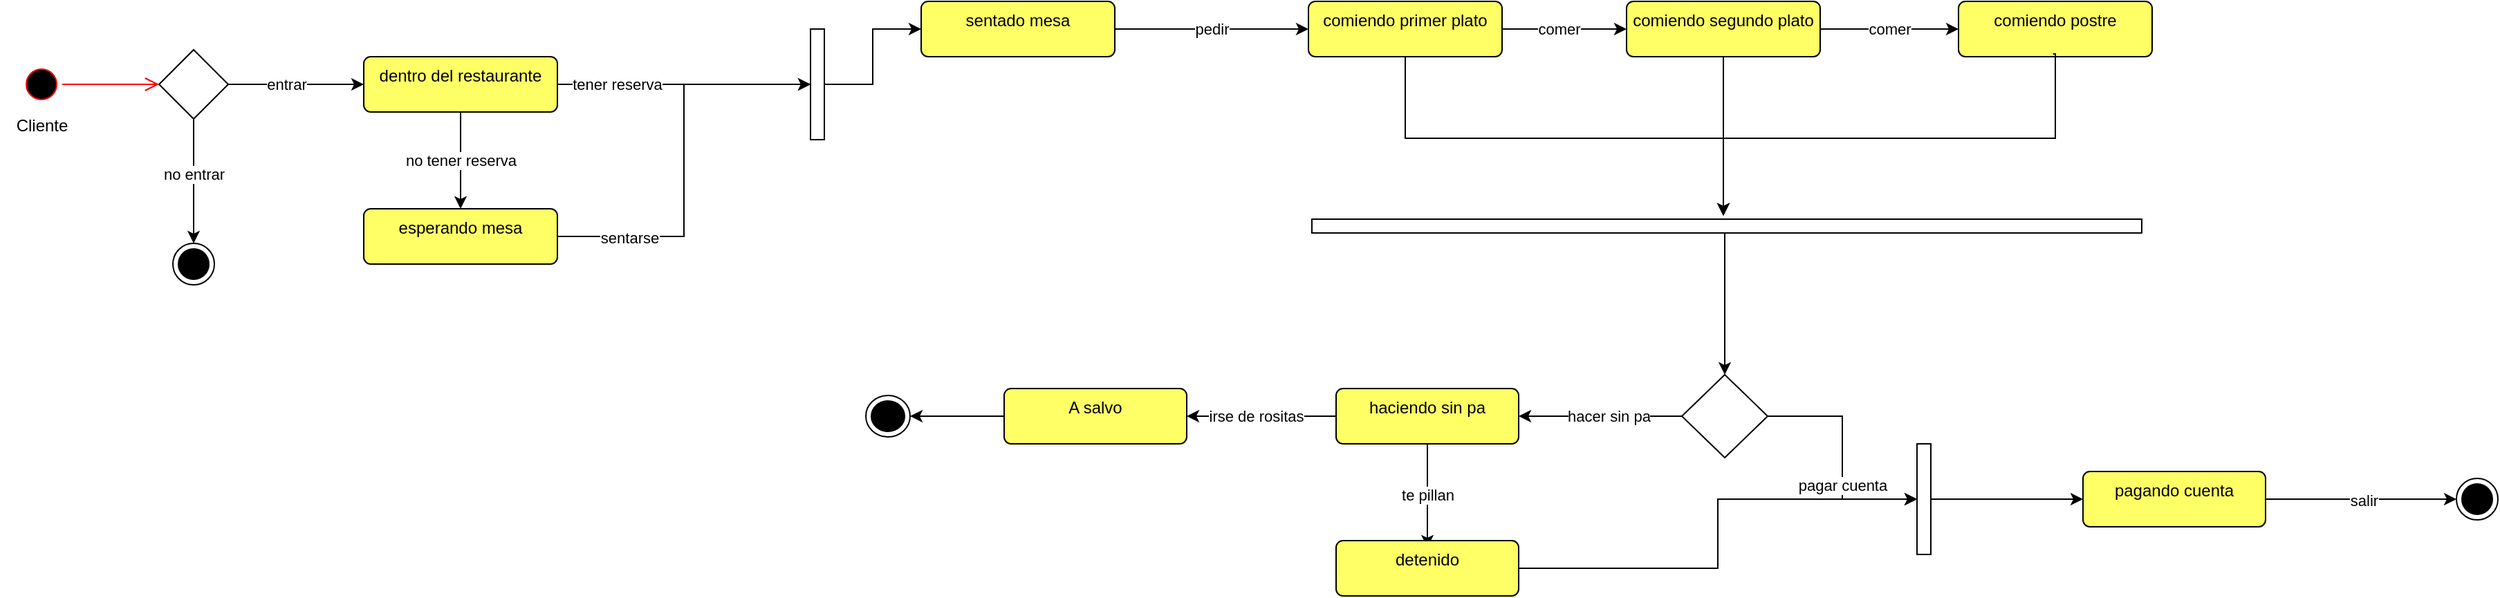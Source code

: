 <mxfile>
    <diagram name="Página-1" id="BYmf_tjWOzJc0el8eTYo">
        <mxGraphModel dx="1577" dy="563" grid="1" gridSize="10" guides="1" tooltips="1" connect="1" arrows="1" fold="1" page="1" pageScale="1" pageWidth="827" pageHeight="1169" math="0" shadow="0">
            <root>
                <mxCell id="0"/>
                <mxCell id="1" parent="0"/>
                <mxCell id="3XHunrMzsRMKv6edr7PR-1" value="" style="ellipse;html=1;shape=startState;fillColor=#000000;strokeColor=#ff0000;" parent="1" vertex="1">
                    <mxGeometry x="-401" y="220" width="30" height="30" as="geometry"/>
                </mxCell>
                <mxCell id="3XHunrMzsRMKv6edr7PR-2" value="" style="edgeStyle=orthogonalEdgeStyle;html=1;verticalAlign=bottom;endArrow=open;endSize=8;strokeColor=#ff0000;rounded=0;entryX=0;entryY=0.5;entryDx=0;entryDy=0;" parent="1" source="3XHunrMzsRMKv6edr7PR-1" target="3XHunrMzsRMKv6edr7PR-5" edge="1">
                    <mxGeometry relative="1" as="geometry">
                        <mxPoint x="-291" y="235" as="targetPoint"/>
                    </mxGeometry>
                </mxCell>
                <mxCell id="3XHunrMzsRMKv6edr7PR-3" value="Cliente" style="text;html=1;align=center;verticalAlign=middle;resizable=0;points=[];autosize=1;strokeColor=none;fillColor=none;" parent="1" vertex="1">
                    <mxGeometry x="-416" y="250" width="60" height="30" as="geometry"/>
                </mxCell>
                <mxCell id="3XHunrMzsRMKv6edr7PR-6" style="edgeStyle=orthogonalEdgeStyle;rounded=0;orthogonalLoop=1;jettySize=auto;html=1;entryX=0;entryY=0.5;entryDx=0;entryDy=0;" parent="1" source="3XHunrMzsRMKv6edr7PR-5" target="3XHunrMzsRMKv6edr7PR-61" edge="1">
                    <mxGeometry relative="1" as="geometry">
                        <mxPoint x="-163" y="150" as="targetPoint"/>
                    </mxGeometry>
                </mxCell>
                <mxCell id="3XHunrMzsRMKv6edr7PR-7" value="entrar" style="edgeLabel;html=1;align=center;verticalAlign=middle;resizable=0;points=[];" parent="3XHunrMzsRMKv6edr7PR-6" vertex="1" connectable="0">
                    <mxGeometry x="-0.14" y="-3" relative="1" as="geometry">
                        <mxPoint y="-3" as="offset"/>
                    </mxGeometry>
                </mxCell>
                <mxCell id="3XHunrMzsRMKv6edr7PR-9" style="edgeStyle=orthogonalEdgeStyle;rounded=0;orthogonalLoop=1;jettySize=auto;html=1;entryX=0.5;entryY=0;entryDx=0;entryDy=0;" parent="1" source="3XHunrMzsRMKv6edr7PR-5" target="3XHunrMzsRMKv6edr7PR-10" edge="1">
                    <mxGeometry relative="1" as="geometry">
                        <mxPoint x="-276" y="350" as="targetPoint"/>
                    </mxGeometry>
                </mxCell>
                <mxCell id="3XHunrMzsRMKv6edr7PR-5" value="" style="rhombus;whiteSpace=wrap;html=1;" parent="1" vertex="1">
                    <mxGeometry x="-301" y="210" width="50" height="50" as="geometry"/>
                </mxCell>
                <mxCell id="3XHunrMzsRMKv6edr7PR-8" value="no entrar" style="edgeLabel;html=1;align=center;verticalAlign=middle;resizable=0;points=[];" parent="1" vertex="1" connectable="0">
                    <mxGeometry x="-276" y="300" as="geometry"/>
                </mxCell>
                <mxCell id="3XHunrMzsRMKv6edr7PR-10" value="" style="ellipse;html=1;shape=endState;fillColor=strokeColor;" parent="1" vertex="1">
                    <mxGeometry x="-291" y="350" width="30" height="30" as="geometry"/>
                </mxCell>
                <mxCell id="3XHunrMzsRMKv6edr7PR-20" style="edgeStyle=orthogonalEdgeStyle;rounded=0;orthogonalLoop=1;jettySize=auto;html=1;entryX=0;entryY=0.5;entryDx=0;entryDy=0;" parent="1" source="3XHunrMzsRMKv6edr7PR-15" target="3XHunrMzsRMKv6edr7PR-22" edge="1">
                    <mxGeometry relative="1" as="geometry">
                        <mxPoint x="750" y="195" as="targetPoint"/>
                    </mxGeometry>
                </mxCell>
                <mxCell id="3XHunrMzsRMKv6edr7PR-21" value="comer" style="edgeLabel;html=1;align=center;verticalAlign=middle;resizable=0;points=[];" parent="3XHunrMzsRMKv6edr7PR-20" vertex="1" connectable="0">
                    <mxGeometry x="-0.097" relative="1" as="geometry">
                        <mxPoint as="offset"/>
                    </mxGeometry>
                </mxCell>
                <mxCell id="3XHunrMzsRMKv6edr7PR-26" style="edgeStyle=orthogonalEdgeStyle;rounded=0;orthogonalLoop=1;jettySize=auto;html=1;" parent="1" source="3XHunrMzsRMKv6edr7PR-15" edge="1">
                    <mxGeometry relative="1" as="geometry">
                        <mxPoint x="830" y="330" as="targetPoint"/>
                        <Array as="points">
                            <mxPoint x="600" y="274"/>
                            <mxPoint x="830" y="274"/>
                        </Array>
                    </mxGeometry>
                </mxCell>
                <mxCell id="3XHunrMzsRMKv6edr7PR-15" value="&lt;font color=&quot;#000000&quot;&gt;comiendo primer plato&lt;/font&gt;" style="html=1;align=center;verticalAlign=top;rounded=1;absoluteArcSize=1;arcSize=10;dashed=0;whiteSpace=wrap;fillColor=#FFFF66;" parent="1" vertex="1">
                    <mxGeometry x="530" y="175" width="140" height="40" as="geometry"/>
                </mxCell>
                <mxCell id="3XHunrMzsRMKv6edr7PR-19" value="" style="html=1;points=[[0,0,0,0,5],[0,1,0,0,-5],[1,0,0,0,5],[1,1,0,0,-5]];perimeter=orthogonalPerimeter;outlineConnect=0;targetShapes=umlLifeline;portConstraint=eastwest;newEdgeStyle={&quot;curved&quot;:0,&quot;rounded&quot;:0};rotation=90;" parent="1" vertex="1">
                    <mxGeometry x="827.5" y="37.5" width="10" height="600" as="geometry"/>
                </mxCell>
                <mxCell id="3XHunrMzsRMKv6edr7PR-24" style="edgeStyle=orthogonalEdgeStyle;rounded=0;orthogonalLoop=1;jettySize=auto;html=1;entryX=0;entryY=0.5;entryDx=0;entryDy=0;entryPerimeter=0;" parent="1" source="3XHunrMzsRMKv6edr7PR-22" target="3XHunrMzsRMKv6edr7PR-25" edge="1">
                    <mxGeometry relative="1" as="geometry">
                        <mxPoint x="1000" y="195" as="targetPoint"/>
                    </mxGeometry>
                </mxCell>
                <mxCell id="3XHunrMzsRMKv6edr7PR-22" value="&lt;font color=&quot;#000000&quot;&gt;comiendo segundo plato&lt;/font&gt;" style="html=1;align=center;verticalAlign=top;rounded=1;absoluteArcSize=1;arcSize=10;dashed=0;whiteSpace=wrap;fillColor=#FFFF66;" parent="1" vertex="1">
                    <mxGeometry x="760" y="175" width="140" height="40" as="geometry"/>
                </mxCell>
                <mxCell id="3XHunrMzsRMKv6edr7PR-23" value="comer" style="edgeLabel;html=1;align=center;verticalAlign=middle;resizable=0;points=[];" parent="1" vertex="1" connectable="0">
                    <mxGeometry x="949.999" y="195" as="geometry"/>
                </mxCell>
                <mxCell id="3XHunrMzsRMKv6edr7PR-25" value="&lt;font color=&quot;#000000&quot;&gt;comiendo postre&lt;/font&gt;" style="html=1;align=center;verticalAlign=top;rounded=1;absoluteArcSize=1;arcSize=10;dashed=0;whiteSpace=wrap;fillColor=#FFFF66;" parent="1" vertex="1">
                    <mxGeometry x="1000" y="175" width="140" height="40" as="geometry"/>
                </mxCell>
                <mxCell id="3XHunrMzsRMKv6edr7PR-27" style="edgeStyle=orthogonalEdgeStyle;rounded=0;orthogonalLoop=1;jettySize=auto;html=1;exitX=0.488;exitY=0.95;exitDx=0;exitDy=0;exitPerimeter=0;" parent="1" source="3XHunrMzsRMKv6edr7PR-25" edge="1">
                    <mxGeometry relative="1" as="geometry">
                        <mxPoint x="1070" y="240" as="sourcePoint"/>
                        <mxPoint x="830" y="330" as="targetPoint"/>
                        <Array as="points">
                            <mxPoint x="1070" y="213"/>
                            <mxPoint x="1070" y="274"/>
                            <mxPoint x="830" y="274"/>
                        </Array>
                    </mxGeometry>
                </mxCell>
                <mxCell id="3XHunrMzsRMKv6edr7PR-28" style="edgeStyle=orthogonalEdgeStyle;rounded=0;orthogonalLoop=1;jettySize=auto;html=1;" parent="1" source="3XHunrMzsRMKv6edr7PR-22" edge="1">
                    <mxGeometry relative="1" as="geometry">
                        <mxPoint x="830" y="330" as="targetPoint"/>
                    </mxGeometry>
                </mxCell>
                <mxCell id="3XHunrMzsRMKv6edr7PR-30" value="" style="endArrow=classic;html=1;rounded=0;entryX=0.5;entryY=0;entryDx=0;entryDy=0;" parent="1" source="3XHunrMzsRMKv6edr7PR-19" target="3XHunrMzsRMKv6edr7PR-32" edge="1">
                    <mxGeometry width="50" height="50" relative="1" as="geometry">
                        <mxPoint x="830" y="420" as="sourcePoint"/>
                        <mxPoint x="860" y="440" as="targetPoint"/>
                    </mxGeometry>
                </mxCell>
                <mxCell id="3XHunrMzsRMKv6edr7PR-33" style="edgeStyle=orthogonalEdgeStyle;rounded=0;orthogonalLoop=1;jettySize=auto;html=1;" parent="1" source="3XHunrMzsRMKv6edr7PR-32" target="3XHunrMzsRMKv6edr7PR-40" edge="1">
                    <mxGeometry relative="1" as="geometry">
                        <mxPoint x="595.95" y="474.28" as="targetPoint"/>
                    </mxGeometry>
                </mxCell>
                <mxCell id="3XHunrMzsRMKv6edr7PR-34" value="hacer sin pa" style="edgeLabel;html=1;align=center;verticalAlign=middle;resizable=0;points=[];" parent="3XHunrMzsRMKv6edr7PR-33" vertex="1" connectable="0">
                    <mxGeometry x="-0.098" y="-2" relative="1" as="geometry">
                        <mxPoint y="2" as="offset"/>
                    </mxGeometry>
                </mxCell>
                <mxCell id="3XHunrMzsRMKv6edr7PR-53" style="edgeStyle=orthogonalEdgeStyle;rounded=0;orthogonalLoop=1;jettySize=auto;html=1;" parent="1" source="3XHunrMzsRMKv6edr7PR-32" target="3XHunrMzsRMKv6edr7PR-81" edge="1">
                    <mxGeometry relative="1" as="geometry">
                        <mxPoint x="1020" y="475" as="targetPoint"/>
                    </mxGeometry>
                </mxCell>
                <mxCell id="3XHunrMzsRMKv6edr7PR-54" value="pagar cuenta" style="edgeLabel;html=1;align=center;verticalAlign=middle;resizable=0;points=[];" parent="3XHunrMzsRMKv6edr7PR-53" vertex="1" connectable="0">
                    <mxGeometry x="-0.062" relative="1" as="geometry">
                        <mxPoint y="25" as="offset"/>
                    </mxGeometry>
                </mxCell>
                <mxCell id="3XHunrMzsRMKv6edr7PR-32" value="" style="rhombus;whiteSpace=wrap;html=1;" parent="1" vertex="1">
                    <mxGeometry x="800" y="445" width="62" height="60" as="geometry"/>
                </mxCell>
                <mxCell id="3XHunrMzsRMKv6edr7PR-41" style="edgeStyle=orthogonalEdgeStyle;rounded=0;orthogonalLoop=1;jettySize=auto;html=1;entryX=0.5;entryY=0.125;entryDx=0;entryDy=0;entryPerimeter=0;" parent="1" source="3XHunrMzsRMKv6edr7PR-40" target="3XHunrMzsRMKv6edr7PR-44" edge="1">
                    <mxGeometry relative="1" as="geometry">
                        <mxPoint x="620" y="560" as="targetPoint"/>
                    </mxGeometry>
                </mxCell>
                <mxCell id="3XHunrMzsRMKv6edr7PR-43" value="te pillan" style="edgeLabel;html=1;align=center;verticalAlign=middle;resizable=0;points=[];" parent="3XHunrMzsRMKv6edr7PR-41" vertex="1" connectable="0">
                    <mxGeometry x="-0.017" y="-5" relative="1" as="geometry">
                        <mxPoint x="5" as="offset"/>
                    </mxGeometry>
                </mxCell>
                <mxCell id="3XHunrMzsRMKv6edr7PR-79" style="edgeStyle=orthogonalEdgeStyle;rounded=0;orthogonalLoop=1;jettySize=auto;html=1;" parent="1" source="3XHunrMzsRMKv6edr7PR-44" target="3XHunrMzsRMKv6edr7PR-81" edge="1">
                    <mxGeometry relative="1" as="geometry">
                        <mxPoint x="790" y="585" as="targetPoint"/>
                    </mxGeometry>
                </mxCell>
                <mxCell id="3XHunrMzsRMKv6edr7PR-42" style="edgeStyle=orthogonalEdgeStyle;rounded=0;orthogonalLoop=1;jettySize=auto;html=1;" parent="1" source="3XHunrMzsRMKv6edr7PR-40" target="3XHunrMzsRMKv6edr7PR-47" edge="1">
                    <mxGeometry relative="1" as="geometry">
                        <mxPoint x="450" y="475" as="targetPoint"/>
                    </mxGeometry>
                </mxCell>
                <mxCell id="3XHunrMzsRMKv6edr7PR-48" value="irse de rositas" style="edgeLabel;html=1;align=center;verticalAlign=middle;resizable=0;points=[];" parent="3XHunrMzsRMKv6edr7PR-42" vertex="1" connectable="0">
                    <mxGeometry x="0.072" relative="1" as="geometry">
                        <mxPoint as="offset"/>
                    </mxGeometry>
                </mxCell>
                <mxCell id="3XHunrMzsRMKv6edr7PR-40" value="&lt;font color=&quot;#000000&quot;&gt;haciendo sin pa&lt;/font&gt;" style="html=1;align=center;verticalAlign=top;rounded=1;absoluteArcSize=1;arcSize=10;dashed=0;whiteSpace=wrap;fillColor=#FFFF66;" parent="1" vertex="1">
                    <mxGeometry x="550" y="455" width="132" height="40" as="geometry"/>
                </mxCell>
                <mxCell id="3XHunrMzsRMKv6edr7PR-44" value="&lt;font color=&quot;#000000&quot;&gt;detenido&lt;/font&gt;" style="html=1;align=center;verticalAlign=top;rounded=1;absoluteArcSize=1;arcSize=10;dashed=0;whiteSpace=wrap;fillColor=#FFFF66;" parent="1" vertex="1">
                    <mxGeometry x="550" y="565" width="132" height="40" as="geometry"/>
                </mxCell>
                <mxCell id="3XHunrMzsRMKv6edr7PR-50" style="edgeStyle=orthogonalEdgeStyle;rounded=0;orthogonalLoop=1;jettySize=auto;html=1;entryX=1;entryY=0.5;entryDx=0;entryDy=0;" parent="1" source="3XHunrMzsRMKv6edr7PR-47" target="3XHunrMzsRMKv6edr7PR-49" edge="1">
                    <mxGeometry relative="1" as="geometry"/>
                </mxCell>
                <mxCell id="3XHunrMzsRMKv6edr7PR-47" value="&lt;font color=&quot;#000000&quot;&gt;A salvo&lt;/font&gt;" style="html=1;align=center;verticalAlign=top;rounded=1;absoluteArcSize=1;arcSize=10;dashed=0;whiteSpace=wrap;fillColor=#FFFF66;" parent="1" vertex="1">
                    <mxGeometry x="310" y="455" width="132" height="40" as="geometry"/>
                </mxCell>
                <mxCell id="3XHunrMzsRMKv6edr7PR-49" value="" style="ellipse;html=1;shape=endState;fillColor=strokeColor;" parent="1" vertex="1">
                    <mxGeometry x="210" y="460" width="32" height="30" as="geometry"/>
                </mxCell>
                <mxCell id="3XHunrMzsRMKv6edr7PR-56" style="edgeStyle=orthogonalEdgeStyle;rounded=0;orthogonalLoop=1;jettySize=auto;html=1;entryX=0;entryY=0.5;entryDx=0;entryDy=0;" parent="1" source="3XHunrMzsRMKv6edr7PR-55" target="3XHunrMzsRMKv6edr7PR-60" edge="1">
                    <mxGeometry relative="1" as="geometry">
                        <mxPoint x="1340" y="525" as="targetPoint"/>
                    </mxGeometry>
                </mxCell>
                <mxCell id="3XHunrMzsRMKv6edr7PR-57" value="salir" style="edgeLabel;html=1;align=center;verticalAlign=middle;resizable=0;points=[];" parent="3XHunrMzsRMKv6edr7PR-56" vertex="1" connectable="0">
                    <mxGeometry x="0.032" y="-1" relative="1" as="geometry">
                        <mxPoint as="offset"/>
                    </mxGeometry>
                </mxCell>
                <mxCell id="3XHunrMzsRMKv6edr7PR-55" value="pagando cuenta" style="html=1;align=center;verticalAlign=top;rounded=1;absoluteArcSize=1;arcSize=10;dashed=0;whiteSpace=wrap;fillColor=#FFFF66;" parent="1" vertex="1">
                    <mxGeometry x="1090" y="515" width="132" height="40" as="geometry"/>
                </mxCell>
                <mxCell id="3XHunrMzsRMKv6edr7PR-60" value="" style="ellipse;html=1;shape=endState;fillColor=strokeColor;" parent="1" vertex="1">
                    <mxGeometry x="1360" y="520" width="30" height="30" as="geometry"/>
                </mxCell>
                <mxCell id="3XHunrMzsRMKv6edr7PR-62" style="edgeStyle=orthogonalEdgeStyle;rounded=0;orthogonalLoop=1;jettySize=auto;html=1;exitX=1;exitY=0.5;exitDx=0;exitDy=0;" parent="1" source="3XHunrMzsRMKv6edr7PR-61" target="3XHunrMzsRMKv6edr7PR-76" edge="1">
                    <mxGeometry relative="1" as="geometry">
                        <mxPoint x="140.0" y="162" as="targetPoint"/>
                    </mxGeometry>
                </mxCell>
                <mxCell id="3XHunrMzsRMKv6edr7PR-63" value="tener reserva" style="edgeLabel;html=1;align=center;verticalAlign=middle;resizable=0;points=[];" parent="3XHunrMzsRMKv6edr7PR-62" vertex="1" connectable="0">
                    <mxGeometry x="-0.148" y="2" relative="1" as="geometry">
                        <mxPoint x="-35" y="2" as="offset"/>
                    </mxGeometry>
                </mxCell>
                <mxCell id="3XHunrMzsRMKv6edr7PR-64" style="edgeStyle=orthogonalEdgeStyle;rounded=0;orthogonalLoop=1;jettySize=auto;html=1;entryX=0.5;entryY=0;entryDx=0;entryDy=0;exitX=0.5;exitY=1;exitDx=0;exitDy=0;" parent="1" source="3XHunrMzsRMKv6edr7PR-61" target="3XHunrMzsRMKv6edr7PR-66" edge="1">
                    <mxGeometry relative="1" as="geometry">
                        <mxPoint x="-23" y="335" as="targetPoint"/>
                    </mxGeometry>
                </mxCell>
                <mxCell id="3XHunrMzsRMKv6edr7PR-65" value="no tener reserva" style="edgeLabel;html=1;align=center;verticalAlign=middle;resizable=0;points=[];" parent="3XHunrMzsRMKv6edr7PR-64" vertex="1" connectable="0">
                    <mxGeometry x="-0.065" y="2" relative="1" as="geometry">
                        <mxPoint x="-2" y="2" as="offset"/>
                    </mxGeometry>
                </mxCell>
                <mxCell id="3XHunrMzsRMKv6edr7PR-61" value="&lt;font color=&quot;#000000&quot;&gt;dentro del restaurante&lt;/font&gt;" style="html=1;align=center;verticalAlign=top;rounded=1;absoluteArcSize=1;arcSize=10;dashed=0;whiteSpace=wrap;fillColor=#FFFF66;" parent="1" vertex="1">
                    <mxGeometry x="-153" y="215" width="140" height="40" as="geometry"/>
                </mxCell>
                <mxCell id="3XHunrMzsRMKv6edr7PR-66" value="&lt;font color=&quot;#000000&quot;&gt;esperando mesa&lt;/font&gt;" style="html=1;align=center;verticalAlign=top;rounded=1;absoluteArcSize=1;arcSize=10;dashed=0;whiteSpace=wrap;fillColor=#FFFF66;" parent="1" vertex="1">
                    <mxGeometry x="-153" y="325" width="140" height="40" as="geometry"/>
                </mxCell>
                <mxCell id="3XHunrMzsRMKv6edr7PR-70" style="edgeStyle=orthogonalEdgeStyle;rounded=0;orthogonalLoop=1;jettySize=auto;html=1;curved=0;exitX=1;exitY=0.5;exitDx=0;exitDy=0;" parent="1" source="3XHunrMzsRMKv6edr7PR-77" target="3XHunrMzsRMKv6edr7PR-15" edge="1">
                    <mxGeometry relative="1" as="geometry">
                        <mxPoint x="404" y="197" as="sourcePoint"/>
                    </mxGeometry>
                </mxCell>
                <mxCell id="3XHunrMzsRMKv6edr7PR-71" value="pedir" style="edgeLabel;html=1;align=center;verticalAlign=middle;resizable=0;points=[];" parent="1" vertex="1" connectable="0">
                    <mxGeometry x="459.999" y="194.997" as="geometry"/>
                </mxCell>
                <mxCell id="3XHunrMzsRMKv6edr7PR-74" value="" style="edgeStyle=orthogonalEdgeStyle;rounded=0;orthogonalLoop=1;jettySize=auto;html=1;exitX=1;exitY=0.5;exitDx=0;exitDy=0;" parent="1" source="3XHunrMzsRMKv6edr7PR-66" target="3XHunrMzsRMKv6edr7PR-76" edge="1">
                    <mxGeometry relative="1" as="geometry">
                        <mxPoint x="150" y="235" as="sourcePoint"/>
                        <mxPoint x="160.0" y="235" as="targetPoint"/>
                    </mxGeometry>
                </mxCell>
                <mxCell id="3XHunrMzsRMKv6edr7PR-75" value="sentarse" style="edgeLabel;html=1;align=center;verticalAlign=middle;resizable=0;points=[];" parent="3XHunrMzsRMKv6edr7PR-74" vertex="1" connectable="0">
                    <mxGeometry x="-0.644" y="-1" relative="1" as="geometry">
                        <mxPoint as="offset"/>
                    </mxGeometry>
                </mxCell>
                <mxCell id="3XHunrMzsRMKv6edr7PR-78" style="edgeStyle=orthogonalEdgeStyle;rounded=0;orthogonalLoop=1;jettySize=auto;html=1;curved=0;" parent="1" source="3XHunrMzsRMKv6edr7PR-76" target="3XHunrMzsRMKv6edr7PR-77" edge="1">
                    <mxGeometry relative="1" as="geometry"/>
                </mxCell>
                <mxCell id="3XHunrMzsRMKv6edr7PR-76" value="" style="html=1;points=[[0,0,0,0,5],[0,1,0,0,-5],[1,0,0,0,5],[1,1,0,0,-5]];perimeter=orthogonalPerimeter;outlineConnect=0;targetShapes=umlLifeline;portConstraint=eastwest;newEdgeStyle={&quot;curved&quot;:0,&quot;rounded&quot;:0};" parent="1" vertex="1">
                    <mxGeometry x="170" y="195" width="10" height="80" as="geometry"/>
                </mxCell>
                <mxCell id="3XHunrMzsRMKv6edr7PR-77" value="&lt;font color=&quot;#000000&quot;&gt;sentado mesa&lt;/font&gt;" style="html=1;align=center;verticalAlign=top;rounded=1;absoluteArcSize=1;arcSize=10;dashed=0;whiteSpace=wrap;fillColor=#FFFF66;" parent="1" vertex="1">
                    <mxGeometry x="250" y="175" width="140" height="40" as="geometry"/>
                </mxCell>
                <mxCell id="3XHunrMzsRMKv6edr7PR-82" style="edgeStyle=orthogonalEdgeStyle;rounded=0;orthogonalLoop=1;jettySize=auto;html=1;curved=0;entryX=0;entryY=0.5;entryDx=0;entryDy=0;" parent="1" source="3XHunrMzsRMKv6edr7PR-81" target="3XHunrMzsRMKv6edr7PR-55" edge="1">
                    <mxGeometry relative="1" as="geometry"/>
                </mxCell>
                <mxCell id="3XHunrMzsRMKv6edr7PR-81" value="" style="html=1;points=[[0,0,0,0,5],[0,1,0,0,-5],[1,0,0,0,5],[1,1,0,0,-5]];perimeter=orthogonalPerimeter;outlineConnect=0;targetShapes=umlLifeline;portConstraint=eastwest;newEdgeStyle={&quot;curved&quot;:0,&quot;rounded&quot;:0};" parent="1" vertex="1">
                    <mxGeometry x="970" y="495" width="10" height="80" as="geometry"/>
                </mxCell>
            </root>
        </mxGraphModel>
    </diagram>
</mxfile>
